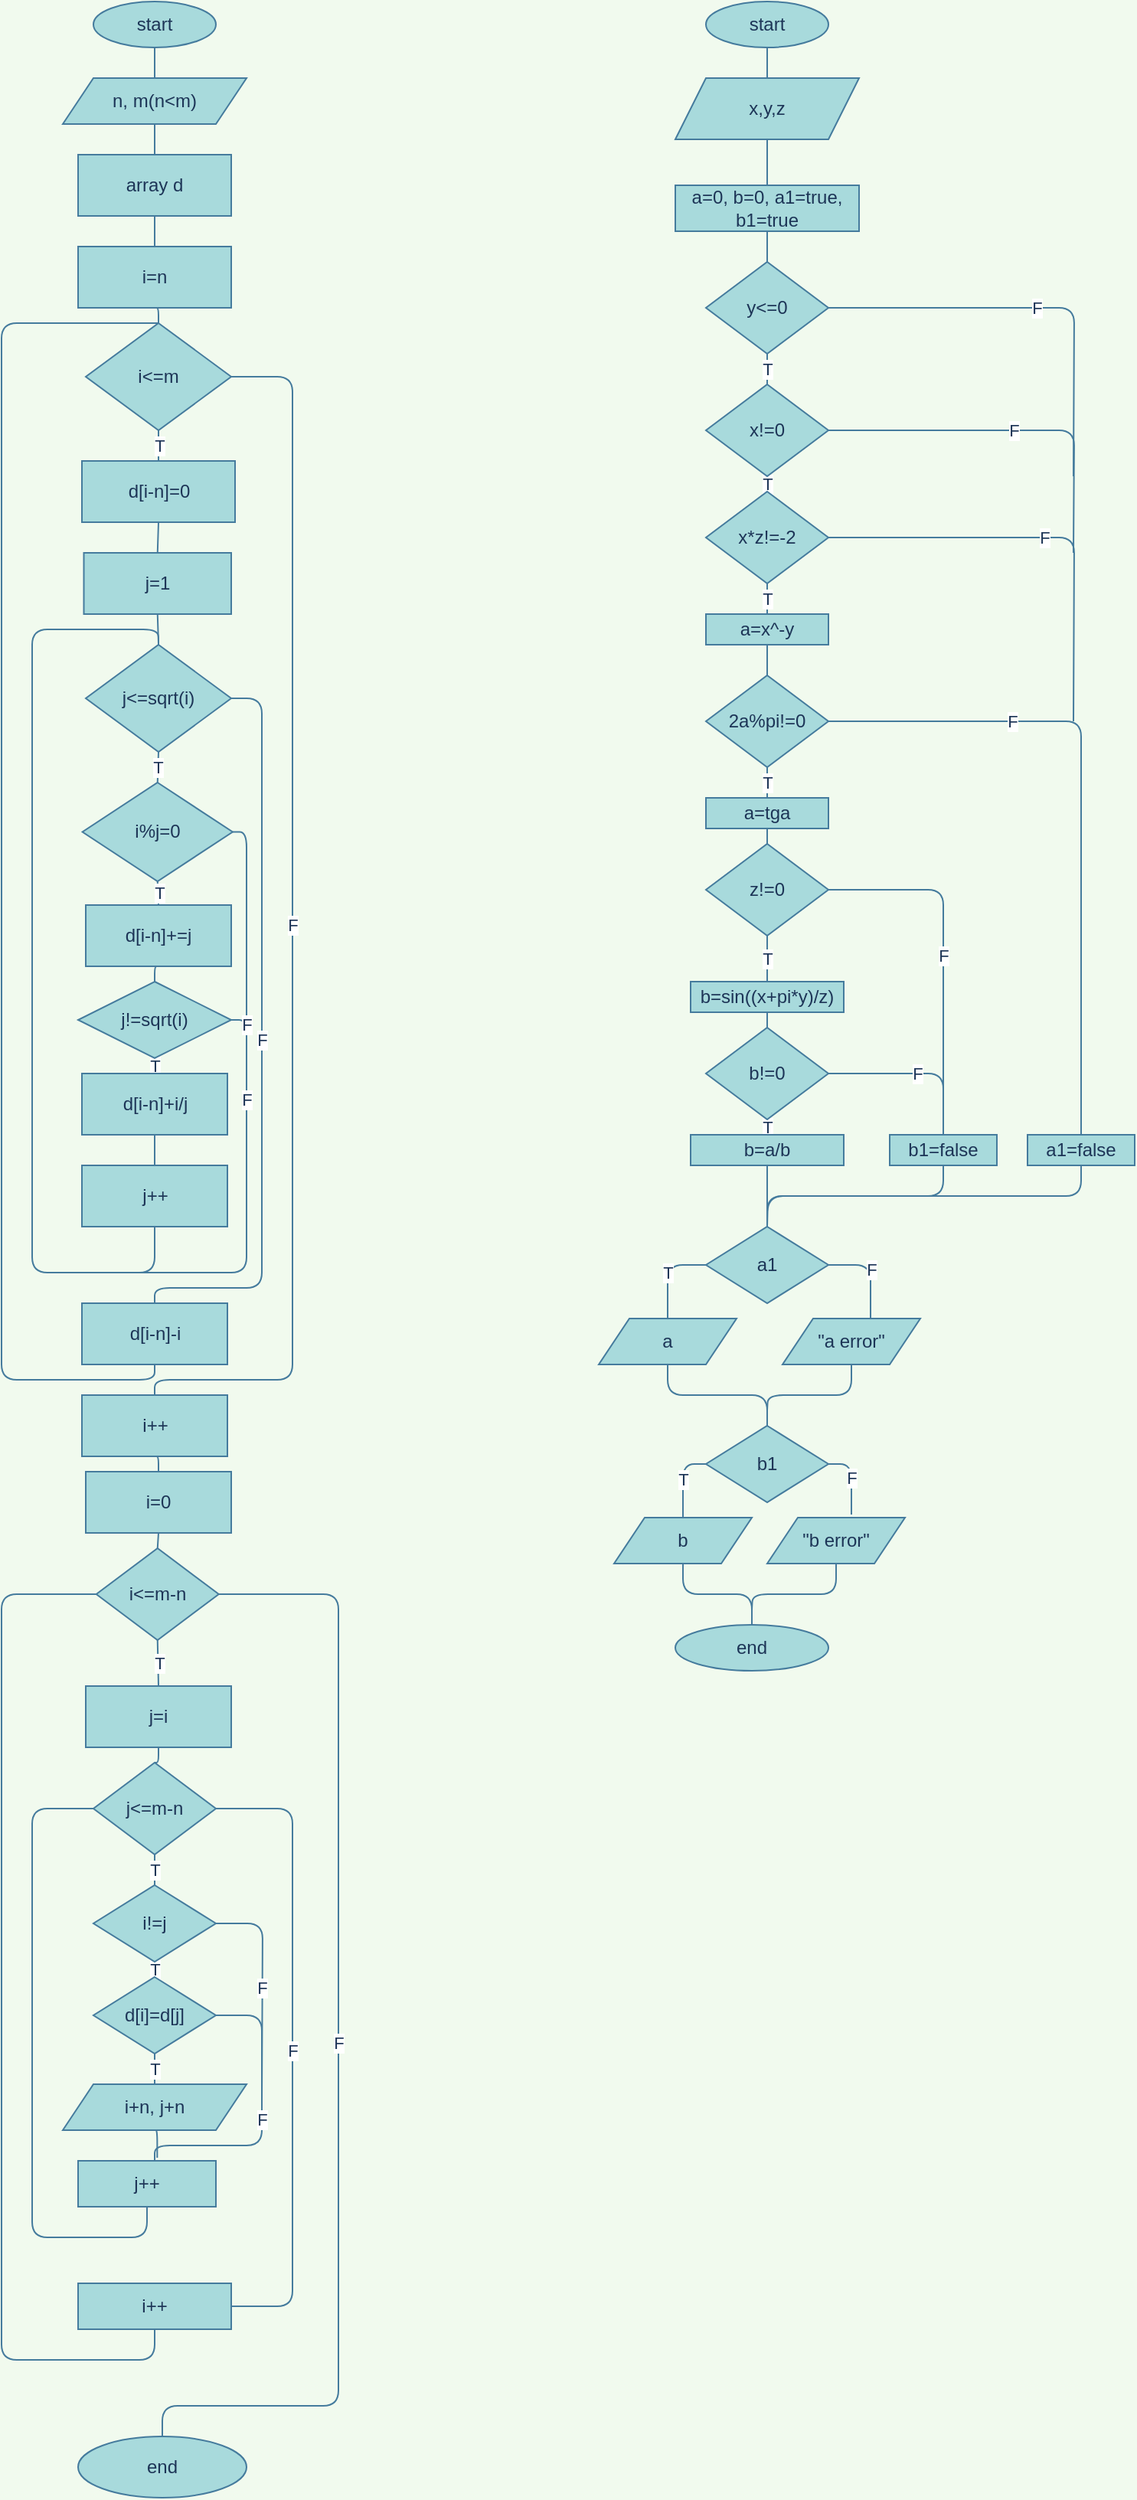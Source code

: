 <mxfile version="15.4.3" type="device"><diagram id="JZqHuQXfRoa9uw6G63fD" name="Page-1"><mxGraphModel dx="1183" dy="1869" grid="1" gridSize="10" guides="1" tooltips="1" connect="1" arrows="1" fold="1" page="1" pageScale="1" pageWidth="827" pageHeight="1169" background="#F1FAEE" math="0" shadow="0"><root><mxCell id="0"/><mxCell id="1" parent="0"/><mxCell id="hSog-oMF8vaiXJqBYmTi-9" style="edgeStyle=orthogonalEdgeStyle;curved=0;rounded=1;sketch=0;orthogonalLoop=1;jettySize=auto;html=1;exitX=0.5;exitY=1;exitDx=0;exitDy=0;entryX=0.5;entryY=0;entryDx=0;entryDy=0;fontColor=#1D3557;strokeColor=#457B9D;fillColor=#A8DADC;endArrow=none;endFill=0;" edge="1" parent="1" source="hSog-oMF8vaiXJqBYmTi-1" target="hSog-oMF8vaiXJqBYmTi-2"><mxGeometry relative="1" as="geometry"/></mxCell><mxCell id="hSog-oMF8vaiXJqBYmTi-1" value="start" style="ellipse;whiteSpace=wrap;html=1;rounded=0;sketch=0;fontColor=#1D3557;strokeColor=#457B9D;fillColor=#A8DADC;" vertex="1" parent="1"><mxGeometry x="170" y="-1130" width="80" height="30" as="geometry"/></mxCell><mxCell id="hSog-oMF8vaiXJqBYmTi-10" style="edgeStyle=orthogonalEdgeStyle;curved=0;rounded=1;sketch=0;orthogonalLoop=1;jettySize=auto;html=1;exitX=0.5;exitY=1;exitDx=0;exitDy=0;entryX=0.5;entryY=0;entryDx=0;entryDy=0;fontColor=#1D3557;endArrow=none;endFill=0;strokeColor=#457B9D;fillColor=#A8DADC;" edge="1" parent="1" source="hSog-oMF8vaiXJqBYmTi-2" target="hSog-oMF8vaiXJqBYmTi-3"><mxGeometry relative="1" as="geometry"/></mxCell><mxCell id="hSog-oMF8vaiXJqBYmTi-2" value="n, m(n&amp;lt;m)" style="shape=parallelogram;perimeter=parallelogramPerimeter;whiteSpace=wrap;html=1;fixedSize=1;rounded=0;sketch=0;fontColor=#1D3557;strokeColor=#457B9D;fillColor=#A8DADC;" vertex="1" parent="1"><mxGeometry x="150" y="-1080" width="120" height="30" as="geometry"/></mxCell><mxCell id="hSog-oMF8vaiXJqBYmTi-11" style="edgeStyle=orthogonalEdgeStyle;curved=0;rounded=1;sketch=0;orthogonalLoop=1;jettySize=auto;html=1;exitX=0.5;exitY=1;exitDx=0;exitDy=0;entryX=0.5;entryY=0;entryDx=0;entryDy=0;fontColor=#1D3557;endArrow=none;endFill=0;strokeColor=#457B9D;fillColor=#A8DADC;" edge="1" parent="1" source="hSog-oMF8vaiXJqBYmTi-3" target="hSog-oMF8vaiXJqBYmTi-4"><mxGeometry relative="1" as="geometry"/></mxCell><mxCell id="hSog-oMF8vaiXJqBYmTi-3" value="array d" style="rounded=0;whiteSpace=wrap;html=1;sketch=0;fontColor=#1D3557;strokeColor=#457B9D;fillColor=#A8DADC;" vertex="1" parent="1"><mxGeometry x="160" y="-1030" width="100" height="40" as="geometry"/></mxCell><mxCell id="hSog-oMF8vaiXJqBYmTi-12" style="edgeStyle=orthogonalEdgeStyle;curved=0;rounded=1;sketch=0;orthogonalLoop=1;jettySize=auto;html=1;exitX=0.5;exitY=1;exitDx=0;exitDy=0;entryX=0.5;entryY=0;entryDx=0;entryDy=0;fontColor=#1D3557;endArrow=none;endFill=0;strokeColor=#457B9D;fillColor=#A8DADC;" edge="1" parent="1" source="hSog-oMF8vaiXJqBYmTi-4" target="hSog-oMF8vaiXJqBYmTi-5"><mxGeometry relative="1" as="geometry"/></mxCell><mxCell id="hSog-oMF8vaiXJqBYmTi-4" value="i=n" style="rounded=0;whiteSpace=wrap;html=1;sketch=0;fontColor=#1D3557;strokeColor=#457B9D;fillColor=#A8DADC;" vertex="1" parent="1"><mxGeometry x="160" y="-970" width="100" height="40" as="geometry"/></mxCell><mxCell id="hSog-oMF8vaiXJqBYmTi-13" value="T" style="edgeStyle=orthogonalEdgeStyle;curved=0;rounded=1;sketch=0;orthogonalLoop=1;jettySize=auto;html=1;exitX=0.5;exitY=1;exitDx=0;exitDy=0;entryX=0.5;entryY=0;entryDx=0;entryDy=0;fontColor=#1D3557;endArrow=none;endFill=0;strokeColor=#457B9D;fillColor=#A8DADC;" edge="1" parent="1" source="hSog-oMF8vaiXJqBYmTi-5" target="hSog-oMF8vaiXJqBYmTi-6"><mxGeometry relative="1" as="geometry"/></mxCell><mxCell id="hSog-oMF8vaiXJqBYmTi-24" value="F" style="edgeStyle=orthogonalEdgeStyle;curved=0;rounded=1;sketch=0;orthogonalLoop=1;jettySize=auto;html=1;exitX=1;exitY=0.5;exitDx=0;exitDy=0;entryX=0.5;entryY=0;entryDx=0;entryDy=0;fontColor=#1D3557;endArrow=none;endFill=0;strokeColor=#457B9D;fillColor=#A8DADC;" edge="1" parent="1" source="hSog-oMF8vaiXJqBYmTi-5" target="hSog-oMF8vaiXJqBYmTi-23"><mxGeometry relative="1" as="geometry"><Array as="points"><mxPoint x="300" y="-885"/><mxPoint x="300" y="-230"/><mxPoint x="210" y="-230"/></Array></mxGeometry></mxCell><mxCell id="hSog-oMF8vaiXJqBYmTi-5" value="i&amp;lt;=m" style="rhombus;whiteSpace=wrap;html=1;rounded=0;sketch=0;fontColor=#1D3557;strokeColor=#457B9D;fillColor=#A8DADC;" vertex="1" parent="1"><mxGeometry x="165" y="-920" width="95" height="70" as="geometry"/></mxCell><mxCell id="hSog-oMF8vaiXJqBYmTi-14" style="edgeStyle=orthogonalEdgeStyle;curved=0;rounded=1;sketch=0;orthogonalLoop=1;jettySize=auto;html=1;exitX=0.5;exitY=1;exitDx=0;exitDy=0;entryX=0.5;entryY=0;entryDx=0;entryDy=0;fontColor=#1D3557;endArrow=none;endFill=0;strokeColor=#457B9D;fillColor=#A8DADC;" edge="1" parent="1" source="hSog-oMF8vaiXJqBYmTi-6" target="hSog-oMF8vaiXJqBYmTi-7"><mxGeometry relative="1" as="geometry"/></mxCell><mxCell id="hSog-oMF8vaiXJqBYmTi-6" value="d[i-n]=0" style="rounded=0;whiteSpace=wrap;html=1;sketch=0;fontColor=#1D3557;strokeColor=#457B9D;fillColor=#A8DADC;" vertex="1" parent="1"><mxGeometry x="162.5" y="-830" width="100" height="40" as="geometry"/></mxCell><mxCell id="hSog-oMF8vaiXJqBYmTi-15" style="edgeStyle=orthogonalEdgeStyle;curved=0;rounded=1;sketch=0;orthogonalLoop=1;jettySize=auto;html=1;exitX=0.5;exitY=1;exitDx=0;exitDy=0;entryX=0.5;entryY=0;entryDx=0;entryDy=0;fontColor=#1D3557;endArrow=none;endFill=0;strokeColor=#457B9D;fillColor=#A8DADC;" edge="1" parent="1" source="hSog-oMF8vaiXJqBYmTi-7" target="hSog-oMF8vaiXJqBYmTi-8"><mxGeometry relative="1" as="geometry"/></mxCell><mxCell id="hSog-oMF8vaiXJqBYmTi-7" value="j=1" style="rounded=0;whiteSpace=wrap;html=1;sketch=0;fontColor=#1D3557;strokeColor=#457B9D;fillColor=#A8DADC;" vertex="1" parent="1"><mxGeometry x="163.75" y="-770" width="96.25" height="40" as="geometry"/></mxCell><mxCell id="hSog-oMF8vaiXJqBYmTi-17" value="T" style="edgeStyle=orthogonalEdgeStyle;curved=0;rounded=1;sketch=0;orthogonalLoop=1;jettySize=auto;html=1;exitX=0.5;exitY=1;exitDx=0;exitDy=0;entryX=0.5;entryY=0;entryDx=0;entryDy=0;fontColor=#1D3557;endArrow=none;endFill=0;strokeColor=#457B9D;fillColor=#A8DADC;" edge="1" parent="1" source="hSog-oMF8vaiXJqBYmTi-8" target="hSog-oMF8vaiXJqBYmTi-16"><mxGeometry relative="1" as="geometry"/></mxCell><mxCell id="hSog-oMF8vaiXJqBYmTi-27" value="F" style="edgeStyle=orthogonalEdgeStyle;curved=0;rounded=1;sketch=0;orthogonalLoop=1;jettySize=auto;html=1;exitX=1;exitY=0.5;exitDx=0;exitDy=0;entryX=0.5;entryY=0;entryDx=0;entryDy=0;fontColor=#1D3557;endArrow=none;endFill=0;strokeColor=#457B9D;fillColor=#A8DADC;" edge="1" parent="1" source="hSog-oMF8vaiXJqBYmTi-8" target="hSog-oMF8vaiXJqBYmTi-21"><mxGeometry relative="1" as="geometry"><Array as="points"><mxPoint x="280" y="-675"/><mxPoint x="280" y="-290"/><mxPoint x="210" y="-290"/></Array></mxGeometry></mxCell><mxCell id="hSog-oMF8vaiXJqBYmTi-8" value="j&amp;lt;=sqrt(i)" style="rhombus;whiteSpace=wrap;html=1;rounded=0;sketch=0;fontColor=#1D3557;strokeColor=#457B9D;fillColor=#A8DADC;" vertex="1" parent="1"><mxGeometry x="165" y="-710" width="95" height="70" as="geometry"/></mxCell><mxCell id="hSog-oMF8vaiXJqBYmTi-28" value="T" style="edgeStyle=orthogonalEdgeStyle;curved=0;rounded=1;sketch=0;orthogonalLoop=1;jettySize=auto;html=1;exitX=0.5;exitY=1;exitDx=0;exitDy=0;entryX=0.5;entryY=0;entryDx=0;entryDy=0;fontColor=#1D3557;endArrow=none;endFill=0;strokeColor=#457B9D;fillColor=#A8DADC;" edge="1" parent="1" source="hSog-oMF8vaiXJqBYmTi-16" target="hSog-oMF8vaiXJqBYmTi-18"><mxGeometry relative="1" as="geometry"/></mxCell><mxCell id="hSog-oMF8vaiXJqBYmTi-33" value="F" style="edgeStyle=orthogonalEdgeStyle;curved=0;rounded=1;sketch=0;orthogonalLoop=1;jettySize=auto;html=1;exitX=1;exitY=0.5;exitDx=0;exitDy=0;fontColor=#1D3557;endArrow=none;endFill=0;strokeColor=#457B9D;fillColor=#A8DADC;" edge="1" parent="1" source="hSog-oMF8vaiXJqBYmTi-16"><mxGeometry relative="1" as="geometry"><mxPoint x="200" y="-300" as="targetPoint"/><Array as="points"><mxPoint x="270" y="-588"/><mxPoint x="270" y="-300"/></Array></mxGeometry></mxCell><mxCell id="hSog-oMF8vaiXJqBYmTi-16" value="i%j=0" style="rhombus;whiteSpace=wrap;html=1;rounded=0;sketch=0;fontColor=#1D3557;strokeColor=#457B9D;fillColor=#A8DADC;" vertex="1" parent="1"><mxGeometry x="162.82" y="-620" width="98.12" height="64.5" as="geometry"/></mxCell><mxCell id="hSog-oMF8vaiXJqBYmTi-29" style="edgeStyle=orthogonalEdgeStyle;curved=0;rounded=1;sketch=0;orthogonalLoop=1;jettySize=auto;html=1;exitX=0.5;exitY=1;exitDx=0;exitDy=0;entryX=0.5;entryY=0;entryDx=0;entryDy=0;fontColor=#1D3557;endArrow=none;endFill=0;strokeColor=#457B9D;fillColor=#A8DADC;" edge="1" parent="1" source="hSog-oMF8vaiXJqBYmTi-18" target="hSog-oMF8vaiXJqBYmTi-19"><mxGeometry relative="1" as="geometry"/></mxCell><mxCell id="hSog-oMF8vaiXJqBYmTi-18" value="d[i-n]+=j" style="rounded=0;whiteSpace=wrap;html=1;sketch=0;fontColor=#1D3557;strokeColor=#457B9D;fillColor=#A8DADC;" vertex="1" parent="1"><mxGeometry x="165" y="-540" width="95" height="40" as="geometry"/></mxCell><mxCell id="hSog-oMF8vaiXJqBYmTi-30" value="T" style="edgeStyle=orthogonalEdgeStyle;curved=0;rounded=1;sketch=0;orthogonalLoop=1;jettySize=auto;html=1;exitX=0.5;exitY=1;exitDx=0;exitDy=0;entryX=0.5;entryY=0;entryDx=0;entryDy=0;fontColor=#1D3557;endArrow=none;endFill=0;strokeColor=#457B9D;fillColor=#A8DADC;" edge="1" parent="1" source="hSog-oMF8vaiXJqBYmTi-19" target="hSog-oMF8vaiXJqBYmTi-20"><mxGeometry relative="1" as="geometry"/></mxCell><mxCell id="hSog-oMF8vaiXJqBYmTi-34" value="F" style="edgeStyle=orthogonalEdgeStyle;curved=0;rounded=1;sketch=0;orthogonalLoop=1;jettySize=auto;html=1;exitX=1;exitY=0.5;exitDx=0;exitDy=0;fontColor=#1D3557;endArrow=none;endFill=0;strokeColor=#457B9D;fillColor=#A8DADC;" edge="1" parent="1" source="hSog-oMF8vaiXJqBYmTi-19"><mxGeometry relative="1" as="geometry"><mxPoint x="270" y="-450" as="targetPoint"/></mxGeometry></mxCell><mxCell id="hSog-oMF8vaiXJqBYmTi-19" value="j!=sqrt(i)" style="rhombus;whiteSpace=wrap;html=1;rounded=0;sketch=0;fontColor=#1D3557;strokeColor=#457B9D;fillColor=#A8DADC;" vertex="1" parent="1"><mxGeometry x="160" y="-490" width="100" height="50" as="geometry"/></mxCell><mxCell id="hSog-oMF8vaiXJqBYmTi-31" style="edgeStyle=orthogonalEdgeStyle;curved=0;rounded=1;sketch=0;orthogonalLoop=1;jettySize=auto;html=1;exitX=0.5;exitY=1;exitDx=0;exitDy=0;entryX=0.5;entryY=0;entryDx=0;entryDy=0;fontColor=#1D3557;endArrow=none;endFill=0;strokeColor=#457B9D;fillColor=#A8DADC;" edge="1" parent="1" source="hSog-oMF8vaiXJqBYmTi-20" target="hSog-oMF8vaiXJqBYmTi-22"><mxGeometry relative="1" as="geometry"/></mxCell><mxCell id="hSog-oMF8vaiXJqBYmTi-20" value="d[i-n]+i/j" style="rounded=0;whiteSpace=wrap;html=1;sketch=0;fontColor=#1D3557;strokeColor=#457B9D;fillColor=#A8DADC;" vertex="1" parent="1"><mxGeometry x="162.5" y="-430" width="95" height="40" as="geometry"/></mxCell><mxCell id="hSog-oMF8vaiXJqBYmTi-26" style="edgeStyle=orthogonalEdgeStyle;curved=0;rounded=1;sketch=0;orthogonalLoop=1;jettySize=auto;html=1;exitX=0.5;exitY=1;exitDx=0;exitDy=0;entryX=0.5;entryY=0;entryDx=0;entryDy=0;fontColor=#1D3557;endArrow=none;endFill=0;strokeColor=#457B9D;fillColor=#A8DADC;" edge="1" parent="1" source="hSog-oMF8vaiXJqBYmTi-21" target="hSog-oMF8vaiXJqBYmTi-5"><mxGeometry relative="1" as="geometry"><Array as="points"><mxPoint x="210" y="-230"/><mxPoint x="110" y="-230"/><mxPoint x="110" y="-920"/></Array></mxGeometry></mxCell><mxCell id="hSog-oMF8vaiXJqBYmTi-21" value="d[i-n]-i" style="rounded=0;whiteSpace=wrap;html=1;sketch=0;fontColor=#1D3557;strokeColor=#457B9D;fillColor=#A8DADC;" vertex="1" parent="1"><mxGeometry x="162.5" y="-280" width="95" height="40" as="geometry"/></mxCell><mxCell id="hSog-oMF8vaiXJqBYmTi-32" style="edgeStyle=orthogonalEdgeStyle;curved=0;rounded=1;sketch=0;orthogonalLoop=1;jettySize=auto;html=1;exitX=0.5;exitY=1;exitDx=0;exitDy=0;entryX=0.5;entryY=0;entryDx=0;entryDy=0;fontColor=#1D3557;endArrow=none;endFill=0;strokeColor=#457B9D;fillColor=#A8DADC;" edge="1" parent="1" source="hSog-oMF8vaiXJqBYmTi-22" target="hSog-oMF8vaiXJqBYmTi-8"><mxGeometry relative="1" as="geometry"><Array as="points"><mxPoint x="210" y="-300"/><mxPoint x="130" y="-300"/><mxPoint x="130" y="-720"/><mxPoint x="213" y="-720"/></Array></mxGeometry></mxCell><mxCell id="hSog-oMF8vaiXJqBYmTi-22" value="j++" style="rounded=0;whiteSpace=wrap;html=1;sketch=0;fontColor=#1D3557;strokeColor=#457B9D;fillColor=#A8DADC;" vertex="1" parent="1"><mxGeometry x="162.5" y="-370" width="95" height="40" as="geometry"/></mxCell><mxCell id="hSog-oMF8vaiXJqBYmTi-37" style="edgeStyle=orthogonalEdgeStyle;curved=0;rounded=1;sketch=0;orthogonalLoop=1;jettySize=auto;html=1;exitX=0.5;exitY=1;exitDx=0;exitDy=0;entryX=0.5;entryY=0;entryDx=0;entryDy=0;fontColor=#1D3557;endArrow=none;endFill=0;strokeColor=#457B9D;fillColor=#A8DADC;" edge="1" parent="1" source="hSog-oMF8vaiXJqBYmTi-23" target="hSog-oMF8vaiXJqBYmTi-35"><mxGeometry relative="1" as="geometry"/></mxCell><mxCell id="hSog-oMF8vaiXJqBYmTi-23" value="i++" style="rounded=0;whiteSpace=wrap;html=1;sketch=0;fontColor=#1D3557;strokeColor=#457B9D;fillColor=#A8DADC;" vertex="1" parent="1"><mxGeometry x="162.5" y="-220" width="95" height="40" as="geometry"/></mxCell><mxCell id="hSog-oMF8vaiXJqBYmTi-38" style="edgeStyle=orthogonalEdgeStyle;curved=0;rounded=1;sketch=0;orthogonalLoop=1;jettySize=auto;html=1;exitX=0.5;exitY=1;exitDx=0;exitDy=0;entryX=0.5;entryY=0;entryDx=0;entryDy=0;fontColor=#1D3557;endArrow=none;endFill=0;strokeColor=#457B9D;fillColor=#A8DADC;" edge="1" parent="1" source="hSog-oMF8vaiXJqBYmTi-35" target="hSog-oMF8vaiXJqBYmTi-36"><mxGeometry relative="1" as="geometry"/></mxCell><mxCell id="hSog-oMF8vaiXJqBYmTi-35" value="i=0" style="rounded=0;whiteSpace=wrap;html=1;sketch=0;fontColor=#1D3557;strokeColor=#457B9D;fillColor=#A8DADC;" vertex="1" parent="1"><mxGeometry x="165" y="-170" width="95" height="40" as="geometry"/></mxCell><mxCell id="hSog-oMF8vaiXJqBYmTi-40" value="T" style="edgeStyle=orthogonalEdgeStyle;curved=0;rounded=1;sketch=0;orthogonalLoop=1;jettySize=auto;html=1;exitX=0.5;exitY=1;exitDx=0;exitDy=0;entryX=0.5;entryY=0;entryDx=0;entryDy=0;fontColor=#1D3557;endArrow=none;endFill=0;strokeColor=#457B9D;fillColor=#A8DADC;" edge="1" parent="1" source="hSog-oMF8vaiXJqBYmTi-36" target="hSog-oMF8vaiXJqBYmTi-39"><mxGeometry relative="1" as="geometry"/></mxCell><mxCell id="hSog-oMF8vaiXJqBYmTi-58" value="F" style="edgeStyle=orthogonalEdgeStyle;curved=0;rounded=1;sketch=0;orthogonalLoop=1;jettySize=auto;html=1;exitX=1;exitY=0.5;exitDx=0;exitDy=0;entryX=0.5;entryY=0;entryDx=0;entryDy=0;fontColor=#1D3557;endArrow=none;endFill=0;strokeColor=#457B9D;fillColor=#A8DADC;" edge="1" parent="1" source="hSog-oMF8vaiXJqBYmTi-36" target="hSog-oMF8vaiXJqBYmTi-57"><mxGeometry relative="1" as="geometry"><Array as="points"><mxPoint x="330" y="-90"/><mxPoint x="330" y="440"/><mxPoint x="215" y="440"/></Array></mxGeometry></mxCell><mxCell id="hSog-oMF8vaiXJqBYmTi-36" value="i&amp;lt;=m-n" style="rhombus;whiteSpace=wrap;html=1;rounded=0;sketch=0;fontColor=#1D3557;strokeColor=#457B9D;fillColor=#A8DADC;" vertex="1" parent="1"><mxGeometry x="171.88" y="-120" width="80" height="60" as="geometry"/></mxCell><mxCell id="hSog-oMF8vaiXJqBYmTi-39" value="j=i" style="rounded=0;whiteSpace=wrap;html=1;sketch=0;fontColor=#1D3557;strokeColor=#457B9D;fillColor=#A8DADC;" vertex="1" parent="1"><mxGeometry x="165" y="-30" width="95" height="40" as="geometry"/></mxCell><mxCell id="hSog-oMF8vaiXJqBYmTi-42" style="edgeStyle=orthogonalEdgeStyle;curved=0;rounded=1;sketch=0;orthogonalLoop=1;jettySize=auto;html=1;exitX=0.5;exitY=0;exitDx=0;exitDy=0;entryX=0.5;entryY=1;entryDx=0;entryDy=0;fontColor=#1D3557;endArrow=none;endFill=0;strokeColor=#457B9D;fillColor=#A8DADC;" edge="1" parent="1" source="hSog-oMF8vaiXJqBYmTi-41" target="hSog-oMF8vaiXJqBYmTi-39"><mxGeometry relative="1" as="geometry"/></mxCell><mxCell id="hSog-oMF8vaiXJqBYmTi-46" value="T" style="edgeStyle=orthogonalEdgeStyle;curved=0;rounded=1;sketch=0;orthogonalLoop=1;jettySize=auto;html=1;exitX=0.5;exitY=1;exitDx=0;exitDy=0;entryX=0.5;entryY=0;entryDx=0;entryDy=0;fontColor=#1D3557;endArrow=none;endFill=0;strokeColor=#457B9D;fillColor=#A8DADC;" edge="1" parent="1" source="hSog-oMF8vaiXJqBYmTi-41" target="hSog-oMF8vaiXJqBYmTi-43"><mxGeometry relative="1" as="geometry"/></mxCell><mxCell id="hSog-oMF8vaiXJqBYmTi-55" value="F" style="edgeStyle=orthogonalEdgeStyle;curved=0;rounded=1;sketch=0;orthogonalLoop=1;jettySize=auto;html=1;exitX=1;exitY=0.5;exitDx=0;exitDy=0;fontColor=#1D3557;endArrow=none;endFill=0;strokeColor=#457B9D;fillColor=#A8DADC;" edge="1" parent="1" source="hSog-oMF8vaiXJqBYmTi-41" target="hSog-oMF8vaiXJqBYmTi-54"><mxGeometry relative="1" as="geometry"><Array as="points"><mxPoint x="300" y="50"/><mxPoint x="300" y="375"/></Array></mxGeometry></mxCell><mxCell id="hSog-oMF8vaiXJqBYmTi-41" value="j&amp;lt;=m-n" style="rhombus;whiteSpace=wrap;html=1;rounded=0;sketch=0;fontColor=#1D3557;strokeColor=#457B9D;fillColor=#A8DADC;" vertex="1" parent="1"><mxGeometry x="170" y="20" width="80" height="60" as="geometry"/></mxCell><mxCell id="hSog-oMF8vaiXJqBYmTi-47" value="T" style="edgeStyle=orthogonalEdgeStyle;curved=0;rounded=1;sketch=0;orthogonalLoop=1;jettySize=auto;html=1;exitX=0.5;exitY=1;exitDx=0;exitDy=0;entryX=0.5;entryY=0;entryDx=0;entryDy=0;fontColor=#1D3557;endArrow=none;endFill=0;strokeColor=#457B9D;fillColor=#A8DADC;" edge="1" parent="1" source="hSog-oMF8vaiXJqBYmTi-43" target="hSog-oMF8vaiXJqBYmTi-44"><mxGeometry relative="1" as="geometry"/></mxCell><mxCell id="hSog-oMF8vaiXJqBYmTi-52" value="F" style="edgeStyle=orthogonalEdgeStyle;curved=0;rounded=1;sketch=0;orthogonalLoop=1;jettySize=auto;html=1;exitX=1;exitY=0.5;exitDx=0;exitDy=0;fontColor=#1D3557;endArrow=none;endFill=0;strokeColor=#457B9D;fillColor=#A8DADC;" edge="1" parent="1" source="hSog-oMF8vaiXJqBYmTi-43"><mxGeometry relative="1" as="geometry"><mxPoint x="280" y="240.0" as="targetPoint"/></mxGeometry></mxCell><mxCell id="hSog-oMF8vaiXJqBYmTi-43" value="i!=j" style="rhombus;whiteSpace=wrap;html=1;rounded=0;sketch=0;fontColor=#1D3557;strokeColor=#457B9D;fillColor=#A8DADC;" vertex="1" parent="1"><mxGeometry x="170" y="100" width="80" height="50" as="geometry"/></mxCell><mxCell id="hSog-oMF8vaiXJqBYmTi-48" value="T" style="edgeStyle=orthogonalEdgeStyle;curved=0;rounded=1;sketch=0;orthogonalLoop=1;jettySize=auto;html=1;exitX=0.5;exitY=1;exitDx=0;exitDy=0;entryX=0.5;entryY=0;entryDx=0;entryDy=0;fontColor=#1D3557;endArrow=none;endFill=0;strokeColor=#457B9D;fillColor=#A8DADC;" edge="1" parent="1" source="hSog-oMF8vaiXJqBYmTi-44" target="hSog-oMF8vaiXJqBYmTi-45"><mxGeometry relative="1" as="geometry"/></mxCell><mxCell id="hSog-oMF8vaiXJqBYmTi-51" value="F" style="edgeStyle=orthogonalEdgeStyle;curved=0;rounded=1;sketch=0;orthogonalLoop=1;jettySize=auto;html=1;exitX=1;exitY=0.5;exitDx=0;exitDy=0;fontColor=#1D3557;endArrow=none;endFill=0;strokeColor=#457B9D;fillColor=#A8DADC;" edge="1" parent="1" source="hSog-oMF8vaiXJqBYmTi-44"><mxGeometry relative="1" as="geometry"><mxPoint x="210" y="280.0" as="targetPoint"/><Array as="points"><mxPoint x="280" y="185"/><mxPoint x="280" y="270"/><mxPoint x="210" y="270"/></Array></mxGeometry></mxCell><mxCell id="hSog-oMF8vaiXJqBYmTi-44" value="d[i]=d[j]" style="rhombus;whiteSpace=wrap;html=1;rounded=0;sketch=0;fontColor=#1D3557;strokeColor=#457B9D;fillColor=#A8DADC;" vertex="1" parent="1"><mxGeometry x="170" y="160" width="80" height="50" as="geometry"/></mxCell><mxCell id="hSog-oMF8vaiXJqBYmTi-50" style="edgeStyle=orthogonalEdgeStyle;curved=0;rounded=1;sketch=0;orthogonalLoop=1;jettySize=auto;html=1;exitX=0.5;exitY=1;exitDx=0;exitDy=0;entryX=0.574;entryY=-0.067;entryDx=0;entryDy=0;entryPerimeter=0;fontColor=#1D3557;endArrow=none;endFill=0;strokeColor=#457B9D;fillColor=#A8DADC;" edge="1" parent="1" source="hSog-oMF8vaiXJqBYmTi-45" target="hSog-oMF8vaiXJqBYmTi-49"><mxGeometry relative="1" as="geometry"/></mxCell><mxCell id="hSog-oMF8vaiXJqBYmTi-45" value="i+n, j+n" style="shape=parallelogram;perimeter=parallelogramPerimeter;whiteSpace=wrap;html=1;fixedSize=1;rounded=0;sketch=0;fontColor=#1D3557;strokeColor=#457B9D;fillColor=#A8DADC;" vertex="1" parent="1"><mxGeometry x="150" y="230" width="120" height="30" as="geometry"/></mxCell><mxCell id="hSog-oMF8vaiXJqBYmTi-53" style="edgeStyle=orthogonalEdgeStyle;curved=0;rounded=1;sketch=0;orthogonalLoop=1;jettySize=auto;html=1;exitX=0.5;exitY=1;exitDx=0;exitDy=0;entryX=0;entryY=0.5;entryDx=0;entryDy=0;fontColor=#1D3557;endArrow=none;endFill=0;strokeColor=#457B9D;fillColor=#A8DADC;" edge="1" parent="1" source="hSog-oMF8vaiXJqBYmTi-49" target="hSog-oMF8vaiXJqBYmTi-41"><mxGeometry relative="1" as="geometry"><Array as="points"><mxPoint x="205" y="330"/><mxPoint x="130" y="330"/><mxPoint x="130" y="50"/></Array></mxGeometry></mxCell><mxCell id="hSog-oMF8vaiXJqBYmTi-49" value="j++" style="rounded=0;whiteSpace=wrap;html=1;sketch=0;fontColor=#1D3557;strokeColor=#457B9D;fillColor=#A8DADC;" vertex="1" parent="1"><mxGeometry x="160" y="280" width="90" height="30" as="geometry"/></mxCell><mxCell id="hSog-oMF8vaiXJqBYmTi-56" style="edgeStyle=orthogonalEdgeStyle;curved=0;rounded=1;sketch=0;orthogonalLoop=1;jettySize=auto;html=1;exitX=0.5;exitY=1;exitDx=0;exitDy=0;entryX=0;entryY=0.5;entryDx=0;entryDy=0;fontColor=#1D3557;endArrow=none;endFill=0;strokeColor=#457B9D;fillColor=#A8DADC;" edge="1" parent="1" source="hSog-oMF8vaiXJqBYmTi-54" target="hSog-oMF8vaiXJqBYmTi-36"><mxGeometry relative="1" as="geometry"><Array as="points"><mxPoint x="210" y="410"/><mxPoint x="110" y="410"/><mxPoint x="110" y="-90"/></Array></mxGeometry></mxCell><mxCell id="hSog-oMF8vaiXJqBYmTi-54" value="i++" style="rounded=0;whiteSpace=wrap;html=1;sketch=0;fontColor=#1D3557;strokeColor=#457B9D;fillColor=#A8DADC;" vertex="1" parent="1"><mxGeometry x="160" y="360" width="100" height="30" as="geometry"/></mxCell><mxCell id="hSog-oMF8vaiXJqBYmTi-57" value="end" style="ellipse;whiteSpace=wrap;html=1;rounded=0;sketch=0;fontColor=#1D3557;strokeColor=#457B9D;fillColor=#A8DADC;" vertex="1" parent="1"><mxGeometry x="160" y="460" width="110" height="40" as="geometry"/></mxCell><mxCell id="hSog-oMF8vaiXJqBYmTi-64" style="edgeStyle=orthogonalEdgeStyle;curved=0;rounded=1;sketch=0;orthogonalLoop=1;jettySize=auto;html=1;exitX=0.5;exitY=1;exitDx=0;exitDy=0;entryX=0.5;entryY=0;entryDx=0;entryDy=0;fontColor=#1D3557;endArrow=none;endFill=0;strokeColor=#457B9D;fillColor=#A8DADC;" edge="1" parent="1" source="hSog-oMF8vaiXJqBYmTi-59" target="hSog-oMF8vaiXJqBYmTi-60"><mxGeometry relative="1" as="geometry"/></mxCell><mxCell id="hSog-oMF8vaiXJqBYmTi-59" value="start" style="ellipse;whiteSpace=wrap;html=1;rounded=0;sketch=0;fontColor=#1D3557;strokeColor=#457B9D;fillColor=#A8DADC;" vertex="1" parent="1"><mxGeometry x="570" y="-1130" width="80" height="30" as="geometry"/></mxCell><mxCell id="hSog-oMF8vaiXJqBYmTi-65" style="edgeStyle=orthogonalEdgeStyle;curved=0;rounded=1;sketch=0;orthogonalLoop=1;jettySize=auto;html=1;exitX=0.5;exitY=1;exitDx=0;exitDy=0;entryX=0.5;entryY=0;entryDx=0;entryDy=0;fontColor=#1D3557;endArrow=none;endFill=0;strokeColor=#457B9D;fillColor=#A8DADC;" edge="1" parent="1" source="hSog-oMF8vaiXJqBYmTi-60" target="hSog-oMF8vaiXJqBYmTi-61"><mxGeometry relative="1" as="geometry"/></mxCell><mxCell id="hSog-oMF8vaiXJqBYmTi-60" value="x,y,z" style="shape=parallelogram;perimeter=parallelogramPerimeter;whiteSpace=wrap;html=1;fixedSize=1;rounded=0;sketch=0;fontColor=#1D3557;strokeColor=#457B9D;fillColor=#A8DADC;" vertex="1" parent="1"><mxGeometry x="550" y="-1080" width="120" height="40" as="geometry"/></mxCell><mxCell id="hSog-oMF8vaiXJqBYmTi-66" style="edgeStyle=orthogonalEdgeStyle;curved=0;rounded=1;sketch=0;orthogonalLoop=1;jettySize=auto;html=1;exitX=0.5;exitY=1;exitDx=0;exitDy=0;entryX=0.5;entryY=0;entryDx=0;entryDy=0;fontColor=#1D3557;endArrow=none;endFill=0;strokeColor=#457B9D;fillColor=#A8DADC;" edge="1" parent="1" source="hSog-oMF8vaiXJqBYmTi-61" target="hSog-oMF8vaiXJqBYmTi-62"><mxGeometry relative="1" as="geometry"/></mxCell><mxCell id="hSog-oMF8vaiXJqBYmTi-61" value="a=0, b=0, a1=true, b1=true" style="rounded=0;whiteSpace=wrap;html=1;sketch=0;fontColor=#1D3557;strokeColor=#457B9D;fillColor=#A8DADC;" vertex="1" parent="1"><mxGeometry x="550" y="-1010" width="120" height="30" as="geometry"/></mxCell><mxCell id="hSog-oMF8vaiXJqBYmTi-67" value="T&lt;br&gt;" style="edgeStyle=orthogonalEdgeStyle;curved=0;rounded=1;sketch=0;orthogonalLoop=1;jettySize=auto;html=1;exitX=0.5;exitY=1;exitDx=0;exitDy=0;entryX=0.5;entryY=0;entryDx=0;entryDy=0;fontColor=#1D3557;endArrow=none;endFill=0;strokeColor=#457B9D;fillColor=#A8DADC;" edge="1" parent="1" source="hSog-oMF8vaiXJqBYmTi-62" target="hSog-oMF8vaiXJqBYmTi-63"><mxGeometry relative="1" as="geometry"/></mxCell><mxCell id="hSog-oMF8vaiXJqBYmTi-94" value="F" style="edgeStyle=orthogonalEdgeStyle;curved=0;rounded=1;sketch=0;orthogonalLoop=1;jettySize=auto;html=1;exitX=1;exitY=0.5;exitDx=0;exitDy=0;fontColor=#1D3557;endArrow=none;endFill=0;strokeColor=#457B9D;fillColor=#A8DADC;" edge="1" parent="1" source="hSog-oMF8vaiXJqBYmTi-62"><mxGeometry relative="1" as="geometry"><mxPoint x="810" y="-820" as="targetPoint"/></mxGeometry></mxCell><mxCell id="hSog-oMF8vaiXJqBYmTi-62" value="y&amp;lt;=0" style="rhombus;whiteSpace=wrap;html=1;rounded=0;sketch=0;fontColor=#1D3557;strokeColor=#457B9D;fillColor=#A8DADC;" vertex="1" parent="1"><mxGeometry x="570" y="-960" width="80" height="60" as="geometry"/></mxCell><mxCell id="hSog-oMF8vaiXJqBYmTi-69" value="T" style="edgeStyle=orthogonalEdgeStyle;curved=0;rounded=1;sketch=0;orthogonalLoop=1;jettySize=auto;html=1;exitX=0.5;exitY=1;exitDx=0;exitDy=0;entryX=0.5;entryY=0;entryDx=0;entryDy=0;fontColor=#1D3557;endArrow=none;endFill=0;strokeColor=#457B9D;fillColor=#A8DADC;" edge="1" parent="1" source="hSog-oMF8vaiXJqBYmTi-63" target="hSog-oMF8vaiXJqBYmTi-68"><mxGeometry relative="1" as="geometry"/></mxCell><mxCell id="hSog-oMF8vaiXJqBYmTi-93" value="F" style="edgeStyle=orthogonalEdgeStyle;curved=0;rounded=1;sketch=0;orthogonalLoop=1;jettySize=auto;html=1;exitX=1;exitY=0.5;exitDx=0;exitDy=0;fontColor=#1D3557;endArrow=none;endFill=0;strokeColor=#457B9D;fillColor=#A8DADC;" edge="1" parent="1" source="hSog-oMF8vaiXJqBYmTi-63"><mxGeometry relative="1" as="geometry"><mxPoint x="810" y="-770" as="targetPoint"/></mxGeometry></mxCell><mxCell id="hSog-oMF8vaiXJqBYmTi-63" value="x!=0" style="rhombus;whiteSpace=wrap;html=1;rounded=0;sketch=0;fontColor=#1D3557;strokeColor=#457B9D;fillColor=#A8DADC;" vertex="1" parent="1"><mxGeometry x="570" y="-880" width="80" height="60" as="geometry"/></mxCell><mxCell id="hSog-oMF8vaiXJqBYmTi-73" value="T" style="edgeStyle=orthogonalEdgeStyle;curved=0;rounded=1;sketch=0;orthogonalLoop=1;jettySize=auto;html=1;exitX=0.5;exitY=1;exitDx=0;exitDy=0;entryX=0.5;entryY=0;entryDx=0;entryDy=0;fontColor=#1D3557;endArrow=none;endFill=0;strokeColor=#457B9D;fillColor=#A8DADC;" edge="1" parent="1" source="hSog-oMF8vaiXJqBYmTi-68" target="hSog-oMF8vaiXJqBYmTi-70"><mxGeometry relative="1" as="geometry"/></mxCell><mxCell id="hSog-oMF8vaiXJqBYmTi-92" value="F" style="edgeStyle=orthogonalEdgeStyle;curved=0;rounded=1;sketch=0;orthogonalLoop=1;jettySize=auto;html=1;exitX=1;exitY=0.5;exitDx=0;exitDy=0;fontColor=#1D3557;endArrow=none;endFill=0;strokeColor=#457B9D;fillColor=#A8DADC;" edge="1" parent="1" source="hSog-oMF8vaiXJqBYmTi-68"><mxGeometry relative="1" as="geometry"><mxPoint x="810" y="-660.0" as="targetPoint"/></mxGeometry></mxCell><mxCell id="hSog-oMF8vaiXJqBYmTi-68" value="x*z!=-2" style="rhombus;whiteSpace=wrap;html=1;rounded=0;sketch=0;fontColor=#1D3557;strokeColor=#457B9D;fillColor=#A8DADC;" vertex="1" parent="1"><mxGeometry x="570" y="-810" width="80" height="60" as="geometry"/></mxCell><mxCell id="hSog-oMF8vaiXJqBYmTi-74" style="edgeStyle=orthogonalEdgeStyle;curved=0;rounded=1;sketch=0;orthogonalLoop=1;jettySize=auto;html=1;exitX=0.5;exitY=1;exitDx=0;exitDy=0;entryX=0.5;entryY=0;entryDx=0;entryDy=0;fontColor=#1D3557;endArrow=none;endFill=0;strokeColor=#457B9D;fillColor=#A8DADC;" edge="1" parent="1" source="hSog-oMF8vaiXJqBYmTi-70" target="hSog-oMF8vaiXJqBYmTi-72"><mxGeometry relative="1" as="geometry"/></mxCell><mxCell id="hSog-oMF8vaiXJqBYmTi-70" value="a=x^-y" style="rounded=0;whiteSpace=wrap;html=1;sketch=0;fontColor=#1D3557;strokeColor=#457B9D;fillColor=#A8DADC;" vertex="1" parent="1"><mxGeometry x="570" y="-730" width="80" height="20" as="geometry"/></mxCell><mxCell id="hSog-oMF8vaiXJqBYmTi-78" value="T" style="edgeStyle=orthogonalEdgeStyle;curved=0;rounded=1;sketch=0;orthogonalLoop=1;jettySize=auto;html=1;exitX=0.5;exitY=1;exitDx=0;exitDy=0;entryX=0.5;entryY=0;entryDx=0;entryDy=0;fontColor=#1D3557;endArrow=none;endFill=0;strokeColor=#457B9D;fillColor=#A8DADC;" edge="1" parent="1" source="hSog-oMF8vaiXJqBYmTi-72" target="hSog-oMF8vaiXJqBYmTi-77"><mxGeometry relative="1" as="geometry"/></mxCell><mxCell id="hSog-oMF8vaiXJqBYmTi-91" value="F" style="edgeStyle=orthogonalEdgeStyle;curved=0;rounded=1;sketch=0;orthogonalLoop=1;jettySize=auto;html=1;exitX=1;exitY=0.5;exitDx=0;exitDy=0;entryX=0.5;entryY=0;entryDx=0;entryDy=0;fontColor=#1D3557;endArrow=none;endFill=0;strokeColor=#457B9D;fillColor=#A8DADC;" edge="1" parent="1" source="hSog-oMF8vaiXJqBYmTi-72" target="hSog-oMF8vaiXJqBYmTi-90"><mxGeometry x="-0.448" relative="1" as="geometry"><mxPoint as="offset"/></mxGeometry></mxCell><mxCell id="hSog-oMF8vaiXJqBYmTi-72" value="2a%pi!=0" style="rhombus;whiteSpace=wrap;html=1;rounded=0;sketch=0;fontColor=#1D3557;strokeColor=#457B9D;fillColor=#A8DADC;" vertex="1" parent="1"><mxGeometry x="570" y="-690" width="80" height="60" as="geometry"/></mxCell><mxCell id="hSog-oMF8vaiXJqBYmTi-80" style="edgeStyle=orthogonalEdgeStyle;curved=0;rounded=1;sketch=0;orthogonalLoop=1;jettySize=auto;html=1;exitX=0.5;exitY=1;exitDx=0;exitDy=0;entryX=0.5;entryY=0;entryDx=0;entryDy=0;fontColor=#1D3557;endArrow=none;endFill=0;strokeColor=#457B9D;fillColor=#A8DADC;" edge="1" parent="1" source="hSog-oMF8vaiXJqBYmTi-77" target="hSog-oMF8vaiXJqBYmTi-79"><mxGeometry relative="1" as="geometry"/></mxCell><mxCell id="hSog-oMF8vaiXJqBYmTi-77" value="a=tga" style="rounded=0;whiteSpace=wrap;html=1;sketch=0;fontColor=#1D3557;strokeColor=#457B9D;fillColor=#A8DADC;" vertex="1" parent="1"><mxGeometry x="570" y="-610" width="80" height="20" as="geometry"/></mxCell><mxCell id="hSog-oMF8vaiXJqBYmTi-82" value="T" style="edgeStyle=orthogonalEdgeStyle;curved=0;rounded=1;sketch=0;orthogonalLoop=1;jettySize=auto;html=1;exitX=0.5;exitY=1;exitDx=0;exitDy=0;entryX=0.5;entryY=0;entryDx=0;entryDy=0;fontColor=#1D3557;endArrow=none;endFill=0;strokeColor=#457B9D;fillColor=#A8DADC;" edge="1" parent="1" source="hSog-oMF8vaiXJqBYmTi-79" target="hSog-oMF8vaiXJqBYmTi-81"><mxGeometry relative="1" as="geometry"/></mxCell><mxCell id="hSog-oMF8vaiXJqBYmTi-88" value="F" style="edgeStyle=orthogonalEdgeStyle;curved=0;rounded=1;sketch=0;orthogonalLoop=1;jettySize=auto;html=1;exitX=1;exitY=0.5;exitDx=0;exitDy=0;entryX=0.5;entryY=0;entryDx=0;entryDy=0;fontColor=#1D3557;endArrow=none;endFill=0;strokeColor=#457B9D;fillColor=#A8DADC;" edge="1" parent="1" source="hSog-oMF8vaiXJqBYmTi-79" target="hSog-oMF8vaiXJqBYmTi-87"><mxGeometry relative="1" as="geometry"/></mxCell><mxCell id="hSog-oMF8vaiXJqBYmTi-79" value="z!=0" style="rhombus;whiteSpace=wrap;html=1;rounded=0;sketch=0;fontColor=#1D3557;strokeColor=#457B9D;fillColor=#A8DADC;" vertex="1" parent="1"><mxGeometry x="570" y="-580" width="80" height="60" as="geometry"/></mxCell><mxCell id="hSog-oMF8vaiXJqBYmTi-85" style="edgeStyle=orthogonalEdgeStyle;curved=0;rounded=1;sketch=0;orthogonalLoop=1;jettySize=auto;html=1;exitX=0.5;exitY=1;exitDx=0;exitDy=0;entryX=0.5;entryY=0;entryDx=0;entryDy=0;fontColor=#1D3557;endArrow=none;endFill=0;strokeColor=#457B9D;fillColor=#A8DADC;" edge="1" parent="1" source="hSog-oMF8vaiXJqBYmTi-81" target="hSog-oMF8vaiXJqBYmTi-83"><mxGeometry relative="1" as="geometry"/></mxCell><mxCell id="hSog-oMF8vaiXJqBYmTi-81" value="b=sin((x+pi*y)/z)" style="rounded=0;whiteSpace=wrap;html=1;sketch=0;fontColor=#1D3557;strokeColor=#457B9D;fillColor=#A8DADC;" vertex="1" parent="1"><mxGeometry x="560" y="-490" width="100" height="20" as="geometry"/></mxCell><mxCell id="hSog-oMF8vaiXJqBYmTi-86" value="T" style="edgeStyle=orthogonalEdgeStyle;curved=0;rounded=1;sketch=0;orthogonalLoop=1;jettySize=auto;html=1;exitX=0.5;exitY=1;exitDx=0;exitDy=0;entryX=0.5;entryY=0;entryDx=0;entryDy=0;fontColor=#1D3557;endArrow=none;endFill=0;strokeColor=#457B9D;fillColor=#A8DADC;" edge="1" parent="1" source="hSog-oMF8vaiXJqBYmTi-83" target="hSog-oMF8vaiXJqBYmTi-84"><mxGeometry relative="1" as="geometry"/></mxCell><mxCell id="hSog-oMF8vaiXJqBYmTi-89" value="F" style="edgeStyle=orthogonalEdgeStyle;curved=0;rounded=1;sketch=0;orthogonalLoop=1;jettySize=auto;html=1;exitX=1;exitY=0.5;exitDx=0;exitDy=0;fontColor=#1D3557;endArrow=none;endFill=0;strokeColor=#457B9D;fillColor=#A8DADC;entryX=0.5;entryY=0;entryDx=0;entryDy=0;" edge="1" parent="1" source="hSog-oMF8vaiXJqBYmTi-83" target="hSog-oMF8vaiXJqBYmTi-87"><mxGeometry relative="1" as="geometry"><mxPoint x="730" y="-430" as="targetPoint"/></mxGeometry></mxCell><mxCell id="hSog-oMF8vaiXJqBYmTi-83" value="b!=0" style="rhombus;whiteSpace=wrap;html=1;rounded=0;sketch=0;fontColor=#1D3557;strokeColor=#457B9D;fillColor=#A8DADC;" vertex="1" parent="1"><mxGeometry x="570" y="-460" width="80" height="60" as="geometry"/></mxCell><mxCell id="hSog-oMF8vaiXJqBYmTi-96" style="edgeStyle=orthogonalEdgeStyle;curved=0;rounded=1;sketch=0;orthogonalLoop=1;jettySize=auto;html=1;exitX=0.5;exitY=1;exitDx=0;exitDy=0;entryX=0.5;entryY=0;entryDx=0;entryDy=0;fontColor=#1D3557;endArrow=none;endFill=0;strokeColor=#457B9D;fillColor=#A8DADC;" edge="1" parent="1" source="hSog-oMF8vaiXJqBYmTi-84" target="hSog-oMF8vaiXJqBYmTi-95"><mxGeometry relative="1" as="geometry"/></mxCell><mxCell id="hSog-oMF8vaiXJqBYmTi-84" value="b=a/b" style="rounded=0;whiteSpace=wrap;html=1;sketch=0;fontColor=#1D3557;strokeColor=#457B9D;fillColor=#A8DADC;" vertex="1" parent="1"><mxGeometry x="560" y="-390" width="100" height="20" as="geometry"/></mxCell><mxCell id="hSog-oMF8vaiXJqBYmTi-97" style="edgeStyle=orthogonalEdgeStyle;curved=0;rounded=1;sketch=0;orthogonalLoop=1;jettySize=auto;html=1;exitX=0.5;exitY=1;exitDx=0;exitDy=0;fontColor=#1D3557;endArrow=none;endFill=0;strokeColor=#457B9D;fillColor=#A8DADC;" edge="1" parent="1" source="hSog-oMF8vaiXJqBYmTi-87"><mxGeometry relative="1" as="geometry"><mxPoint x="610" y="-330" as="targetPoint"/></mxGeometry></mxCell><mxCell id="hSog-oMF8vaiXJqBYmTi-87" value="b1=false" style="rounded=0;whiteSpace=wrap;html=1;sketch=0;fontColor=#1D3557;strokeColor=#457B9D;fillColor=#A8DADC;" vertex="1" parent="1"><mxGeometry x="690" y="-390" width="70" height="20" as="geometry"/></mxCell><mxCell id="hSog-oMF8vaiXJqBYmTi-98" style="edgeStyle=orthogonalEdgeStyle;curved=0;rounded=1;sketch=0;orthogonalLoop=1;jettySize=auto;html=1;exitX=0.5;exitY=1;exitDx=0;exitDy=0;entryX=0.5;entryY=0;entryDx=0;entryDy=0;fontColor=#1D3557;endArrow=none;endFill=0;strokeColor=#457B9D;fillColor=#A8DADC;" edge="1" parent="1" source="hSog-oMF8vaiXJqBYmTi-90" target="hSog-oMF8vaiXJqBYmTi-95"><mxGeometry relative="1" as="geometry"/></mxCell><mxCell id="hSog-oMF8vaiXJqBYmTi-90" value="a1=false" style="rounded=0;whiteSpace=wrap;html=1;sketch=0;fontColor=#1D3557;strokeColor=#457B9D;fillColor=#A8DADC;" vertex="1" parent="1"><mxGeometry x="780" y="-390" width="70" height="20" as="geometry"/></mxCell><mxCell id="hSog-oMF8vaiXJqBYmTi-101" value="T" style="edgeStyle=orthogonalEdgeStyle;curved=0;rounded=1;sketch=0;orthogonalLoop=1;jettySize=auto;html=1;exitX=0;exitY=0.5;exitDx=0;exitDy=0;entryX=0.5;entryY=0;entryDx=0;entryDy=0;fontColor=#1D3557;endArrow=none;endFill=0;strokeColor=#457B9D;fillColor=#A8DADC;" edge="1" parent="1" source="hSog-oMF8vaiXJqBYmTi-95" target="hSog-oMF8vaiXJqBYmTi-99"><mxGeometry relative="1" as="geometry"/></mxCell><mxCell id="hSog-oMF8vaiXJqBYmTi-102" value="F" style="edgeStyle=orthogonalEdgeStyle;curved=0;rounded=1;sketch=0;orthogonalLoop=1;jettySize=auto;html=1;exitX=1;exitY=0.5;exitDx=0;exitDy=0;entryX=0.639;entryY=-0.011;entryDx=0;entryDy=0;entryPerimeter=0;fontColor=#1D3557;endArrow=none;endFill=0;strokeColor=#457B9D;fillColor=#A8DADC;" edge="1" parent="1" source="hSog-oMF8vaiXJqBYmTi-95" target="hSog-oMF8vaiXJqBYmTi-100"><mxGeometry relative="1" as="geometry"/></mxCell><mxCell id="hSog-oMF8vaiXJqBYmTi-95" value="a1" style="rhombus;whiteSpace=wrap;html=1;rounded=0;sketch=0;fontColor=#1D3557;strokeColor=#457B9D;fillColor=#A8DADC;" vertex="1" parent="1"><mxGeometry x="570" y="-330" width="80" height="50" as="geometry"/></mxCell><mxCell id="hSog-oMF8vaiXJqBYmTi-104" style="edgeStyle=orthogonalEdgeStyle;curved=0;rounded=1;sketch=0;orthogonalLoop=1;jettySize=auto;html=1;exitX=0.5;exitY=1;exitDx=0;exitDy=0;entryX=0.5;entryY=0;entryDx=0;entryDy=0;fontColor=#1D3557;endArrow=none;endFill=0;strokeColor=#457B9D;fillColor=#A8DADC;" edge="1" parent="1" source="hSog-oMF8vaiXJqBYmTi-99" target="hSog-oMF8vaiXJqBYmTi-103"><mxGeometry relative="1" as="geometry"/></mxCell><mxCell id="hSog-oMF8vaiXJqBYmTi-99" value="a" style="shape=parallelogram;perimeter=parallelogramPerimeter;whiteSpace=wrap;html=1;fixedSize=1;rounded=0;sketch=0;fontColor=#1D3557;strokeColor=#457B9D;fillColor=#A8DADC;" vertex="1" parent="1"><mxGeometry x="500" y="-270" width="90" height="30" as="geometry"/></mxCell><mxCell id="hSog-oMF8vaiXJqBYmTi-105" style="edgeStyle=orthogonalEdgeStyle;curved=0;rounded=1;sketch=0;orthogonalLoop=1;jettySize=auto;html=1;exitX=0.5;exitY=1;exitDx=0;exitDy=0;fontColor=#1D3557;endArrow=none;endFill=0;strokeColor=#457B9D;fillColor=#A8DADC;" edge="1" parent="1" source="hSog-oMF8vaiXJqBYmTi-100"><mxGeometry relative="1" as="geometry"><mxPoint x="610" y="-210" as="targetPoint"/></mxGeometry></mxCell><mxCell id="hSog-oMF8vaiXJqBYmTi-100" value="&quot;a error&quot;" style="shape=parallelogram;perimeter=parallelogramPerimeter;whiteSpace=wrap;html=1;fixedSize=1;rounded=0;sketch=0;fontColor=#1D3557;strokeColor=#457B9D;fillColor=#A8DADC;" vertex="1" parent="1"><mxGeometry x="620" y="-270" width="90" height="30" as="geometry"/></mxCell><mxCell id="hSog-oMF8vaiXJqBYmTi-108" value="T" style="edgeStyle=orthogonalEdgeStyle;curved=0;rounded=1;sketch=0;orthogonalLoop=1;jettySize=auto;html=1;exitX=0;exitY=0.5;exitDx=0;exitDy=0;entryX=0.5;entryY=0;entryDx=0;entryDy=0;fontColor=#1D3557;endArrow=none;endFill=0;strokeColor=#457B9D;fillColor=#A8DADC;" edge="1" parent="1" source="hSog-oMF8vaiXJqBYmTi-103" target="hSog-oMF8vaiXJqBYmTi-106"><mxGeometry relative="1" as="geometry"/></mxCell><mxCell id="hSog-oMF8vaiXJqBYmTi-109" value="F" style="edgeStyle=orthogonalEdgeStyle;curved=0;rounded=1;sketch=0;orthogonalLoop=1;jettySize=auto;html=1;exitX=1;exitY=0.5;exitDx=0;exitDy=0;entryX=0.611;entryY=-0.067;entryDx=0;entryDy=0;entryPerimeter=0;fontColor=#1D3557;endArrow=none;endFill=0;strokeColor=#457B9D;fillColor=#A8DADC;" edge="1" parent="1" source="hSog-oMF8vaiXJqBYmTi-103" target="hSog-oMF8vaiXJqBYmTi-107"><mxGeometry relative="1" as="geometry"/></mxCell><mxCell id="hSog-oMF8vaiXJqBYmTi-103" value="b1" style="rhombus;whiteSpace=wrap;html=1;rounded=0;sketch=0;fontColor=#1D3557;strokeColor=#457B9D;fillColor=#A8DADC;" vertex="1" parent="1"><mxGeometry x="570" y="-200" width="80" height="50" as="geometry"/></mxCell><mxCell id="hSog-oMF8vaiXJqBYmTi-111" style="edgeStyle=orthogonalEdgeStyle;curved=0;rounded=1;sketch=0;orthogonalLoop=1;jettySize=auto;html=1;exitX=0.5;exitY=1;exitDx=0;exitDy=0;entryX=0.5;entryY=0;entryDx=0;entryDy=0;fontColor=#1D3557;endArrow=none;endFill=0;strokeColor=#457B9D;fillColor=#A8DADC;" edge="1" parent="1" source="hSog-oMF8vaiXJqBYmTi-106" target="hSog-oMF8vaiXJqBYmTi-110"><mxGeometry relative="1" as="geometry"/></mxCell><mxCell id="hSog-oMF8vaiXJqBYmTi-106" value="b&lt;span style=&quot;color: rgba(0 , 0 , 0 , 0) ; font-family: monospace ; font-size: 0px&quot;&gt;%3CmxGraphModel%3E%3Croot%3E%3CmxCell%20id%3D%220%22%2F%3E%3CmxCell%20id%3D%221%22%20parent%3D%220%22%2F%3E%3CmxCell%20id%3D%222%22%20value%3D%22a%22%20style%3D%22shape%3Dparallelogram%3Bperimeter%3DparallelogramPerimeter%3BwhiteSpace%3Dwrap%3Bhtml%3D1%3BfixedSize%3D1%3Brounded%3D0%3Bsketch%3D0%3BfontColor%3D%231D3557%3BstrokeColor%3D%23457B9D%3BfillColor%3D%23A8DADC%3B%22%20vertex%3D%221%22%20parent%3D%221%22%3E%3CmxGeometry%20x%3D%22500%22%20y%3D%22-270%22%20width%3D%2290%22%20height%3D%2230%22%20as%3D%22geometry%22%2F%3E%3C%2FmxCell%3E%3C%2Froot%3E%3C%2FmxGraphModel%3E&lt;/span&gt;" style="shape=parallelogram;perimeter=parallelogramPerimeter;whiteSpace=wrap;html=1;fixedSize=1;rounded=0;sketch=0;fontColor=#1D3557;strokeColor=#457B9D;fillColor=#A8DADC;" vertex="1" parent="1"><mxGeometry x="510" y="-140" width="90" height="30" as="geometry"/></mxCell><mxCell id="hSog-oMF8vaiXJqBYmTi-112" style="edgeStyle=orthogonalEdgeStyle;curved=0;rounded=1;sketch=0;orthogonalLoop=1;jettySize=auto;html=1;exitX=0.5;exitY=1;exitDx=0;exitDy=0;fontColor=#1D3557;endArrow=none;endFill=0;strokeColor=#457B9D;fillColor=#A8DADC;" edge="1" parent="1" source="hSog-oMF8vaiXJqBYmTi-107"><mxGeometry relative="1" as="geometry"><mxPoint x="600" y="-80" as="targetPoint"/></mxGeometry></mxCell><mxCell id="hSog-oMF8vaiXJqBYmTi-107" value="&quot;b error&quot;" style="shape=parallelogram;perimeter=parallelogramPerimeter;whiteSpace=wrap;html=1;fixedSize=1;rounded=0;sketch=0;fontColor=#1D3557;strokeColor=#457B9D;fillColor=#A8DADC;" vertex="1" parent="1"><mxGeometry x="610" y="-140" width="90" height="30" as="geometry"/></mxCell><mxCell id="hSog-oMF8vaiXJqBYmTi-110" value="end" style="ellipse;whiteSpace=wrap;html=1;rounded=0;sketch=0;fontColor=#1D3557;strokeColor=#457B9D;fillColor=#A8DADC;" vertex="1" parent="1"><mxGeometry x="550" y="-70" width="100" height="30" as="geometry"/></mxCell></root></mxGraphModel></diagram></mxfile>